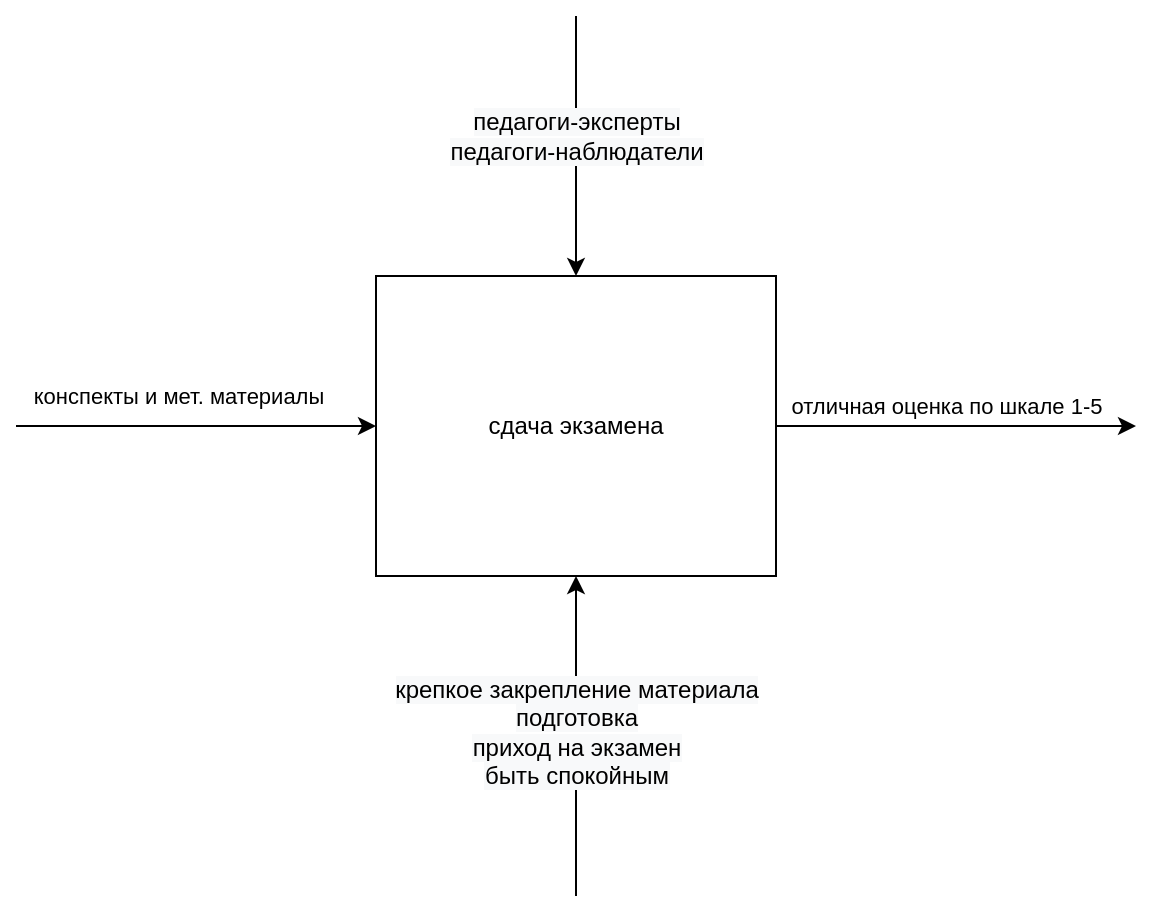 <mxfile version="20.5.3" type="device"><diagram id="Gk8FtN_CoA5SptuAjBgc" name="Страница 1"><mxGraphModel dx="948" dy="544" grid="1" gridSize="10" guides="1" tooltips="1" connect="1" arrows="1" fold="1" page="1" pageScale="1" pageWidth="827" pageHeight="1169" math="0" shadow="0"><root><mxCell id="0"/><mxCell id="1" parent="0"/><mxCell id="FRYUpJXxKEDTkoAeyCi0-1" value="сдача экзамена" style="whiteSpace=wrap;html=1;" vertex="1" parent="1"><mxGeometry x="300" y="250" width="200" height="150" as="geometry"/></mxCell><mxCell id="FRYUpJXxKEDTkoAeyCi0-3" value="" style="endArrow=classic;html=1;rounded=0;entryX=0;entryY=0.5;entryDx=0;entryDy=0;" edge="1" parent="1" target="FRYUpJXxKEDTkoAeyCi0-1"><mxGeometry width="50" height="50" relative="1" as="geometry"><mxPoint x="120" y="325" as="sourcePoint"/><mxPoint x="300" y="350" as="targetPoint"/><Array as="points"/></mxGeometry></mxCell><mxCell id="FRYUpJXxKEDTkoAeyCi0-8" value="конспекты и мет. материалы" style="edgeLabel;html=1;align=center;verticalAlign=middle;resizable=0;points=[];" vertex="1" connectable="0" parent="FRYUpJXxKEDTkoAeyCi0-3"><mxGeometry x="-0.261" y="1" relative="1" as="geometry"><mxPoint x="14" y="-14" as="offset"/></mxGeometry></mxCell><mxCell id="FRYUpJXxKEDTkoAeyCi0-5" value="" style="endArrow=classic;html=1;rounded=0;exitX=1;exitY=0.5;exitDx=0;exitDy=0;" edge="1" parent="1" source="FRYUpJXxKEDTkoAeyCi0-1"><mxGeometry width="50" height="50" relative="1" as="geometry"><mxPoint x="500" y="380" as="sourcePoint"/><mxPoint x="680" y="325" as="targetPoint"/></mxGeometry></mxCell><mxCell id="FRYUpJXxKEDTkoAeyCi0-9" value="отличная оценка по шкале 1-5" style="edgeLabel;html=1;align=center;verticalAlign=middle;resizable=0;points=[];" vertex="1" connectable="0" parent="FRYUpJXxKEDTkoAeyCi0-5"><mxGeometry x="-0.095" y="-1" relative="1" as="geometry"><mxPoint x="3" y="-11" as="offset"/></mxGeometry></mxCell><mxCell id="FRYUpJXxKEDTkoAeyCi0-6" value="" style="endArrow=classic;html=1;rounded=0;entryX=0.5;entryY=0;entryDx=0;entryDy=0;" edge="1" parent="1" target="FRYUpJXxKEDTkoAeyCi0-1"><mxGeometry width="50" height="50" relative="1" as="geometry"><mxPoint x="400" y="120" as="sourcePoint"/><mxPoint x="420" y="170" as="targetPoint"/><Array as="points"><mxPoint x="400" y="170"/></Array></mxGeometry></mxCell><mxCell id="FRYUpJXxKEDTkoAeyCi0-13" value="&lt;span style=&quot;font-size: 12px; background-color: rgb(248, 249, 250);&quot;&gt;педагоги-эксперты&lt;/span&gt;&lt;br style=&quot;font-size: 12px; background-color: rgb(248, 249, 250);&quot;&gt;&lt;span style=&quot;font-size: 12px; background-color: rgb(248, 249, 250);&quot;&gt;педагоги-наблюдатели&lt;/span&gt;" style="edgeLabel;html=1;align=center;verticalAlign=middle;resizable=0;points=[];" vertex="1" connectable="0" parent="FRYUpJXxKEDTkoAeyCi0-6"><mxGeometry x="-0.435" relative="1" as="geometry"><mxPoint y="23" as="offset"/></mxGeometry></mxCell><mxCell id="FRYUpJXxKEDTkoAeyCi0-7" value="" style="endArrow=classic;html=1;rounded=0;entryX=0.5;entryY=1;entryDx=0;entryDy=0;" edge="1" parent="1" target="FRYUpJXxKEDTkoAeyCi0-1"><mxGeometry width="50" height="50" relative="1" as="geometry"><mxPoint x="400" y="560" as="sourcePoint"/><mxPoint x="400" y="570" as="targetPoint"/><Array as="points"><mxPoint x="400" y="510"/></Array></mxGeometry></mxCell><mxCell id="FRYUpJXxKEDTkoAeyCi0-12" value="&lt;span style=&quot;font-size: 12px; background-color: rgb(248, 249, 250);&quot;&gt;крепкое закрепление материала&lt;/span&gt;&lt;br style=&quot;font-size: 12px; background-color: rgb(248, 249, 250);&quot;&gt;&lt;span style=&quot;font-size: 12px; background-color: rgb(248, 249, 250);&quot;&gt;подготовка&lt;/span&gt;&lt;br style=&quot;font-size: 12px; background-color: rgb(248, 249, 250);&quot;&gt;&lt;span style=&quot;font-size: 12px; background-color: rgb(248, 249, 250);&quot;&gt;приход на экзамен&lt;br&gt;быть спокойным&lt;br&gt;&lt;/span&gt;" style="edgeLabel;html=1;align=center;verticalAlign=middle;resizable=0;points=[];" vertex="1" connectable="0" parent="FRYUpJXxKEDTkoAeyCi0-7"><mxGeometry x="0.024" relative="1" as="geometry"><mxPoint as="offset"/></mxGeometry></mxCell></root></mxGraphModel></diagram></mxfile>